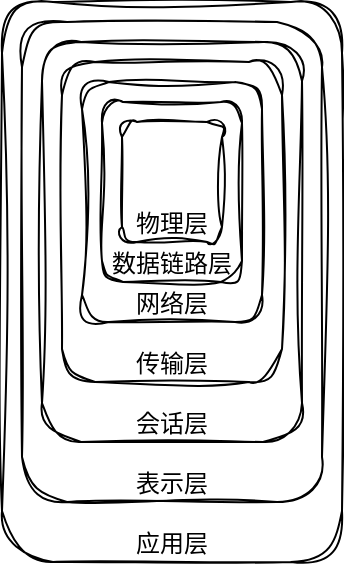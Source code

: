 <mxfile version="24.7.17">
  <diagram name="Page-1" id="gou_o3FNAQ_wvqfMeqYP">
    <mxGraphModel dx="1195" dy="612" grid="1" gridSize="10" guides="1" tooltips="1" connect="1" arrows="1" fold="1" page="1" pageScale="1" pageWidth="827" pageHeight="1169" math="0" shadow="0">
      <root>
        <mxCell id="0" />
        <mxCell id="1" parent="0" />
        <mxCell id="WehCppoM3GWXxg96iU8p-1" value="应用层" style="rounded=1;whiteSpace=wrap;html=1;hachureGap=4;fontFamily=Verdana;sketch=1;curveFitting=1;jiggle=2;verticalAlign=bottom;" vertex="1" parent="1">
          <mxGeometry x="160" y="260" width="170" height="280" as="geometry" />
        </mxCell>
        <mxCell id="WehCppoM3GWXxg96iU8p-2" value="表示层" style="rounded=1;whiteSpace=wrap;html=1;hachureGap=4;fontFamily=Verdana;sketch=1;curveFitting=1;jiggle=2;verticalAlign=bottom;" vertex="1" parent="1">
          <mxGeometry x="170" y="270" width="150" height="240" as="geometry" />
        </mxCell>
        <mxCell id="WehCppoM3GWXxg96iU8p-3" value="会话层" style="rounded=1;whiteSpace=wrap;html=1;hachureGap=4;fontFamily=Verdana;sketch=1;curveFitting=1;jiggle=2;verticalAlign=bottom;" vertex="1" parent="1">
          <mxGeometry x="180" y="280" width="130" height="200" as="geometry" />
        </mxCell>
        <mxCell id="WehCppoM3GWXxg96iU8p-4" value="传输层" style="rounded=1;whiteSpace=wrap;html=1;hachureGap=4;fontFamily=Verdana;sketch=1;curveFitting=1;jiggle=2;verticalAlign=bottom;" vertex="1" parent="1">
          <mxGeometry x="190" y="290" width="110" height="160" as="geometry" />
        </mxCell>
        <mxCell id="WehCppoM3GWXxg96iU8p-5" value="网络层" style="rounded=1;whiteSpace=wrap;html=1;hachureGap=4;fontFamily=Verdana;sketch=1;curveFitting=1;jiggle=2;verticalAlign=bottom;" vertex="1" parent="1">
          <mxGeometry x="200" y="300" width="90" height="120" as="geometry" />
        </mxCell>
        <mxCell id="WehCppoM3GWXxg96iU8p-6" value="数据链路层" style="rounded=1;whiteSpace=wrap;html=1;hachureGap=4;fontFamily=Verdana;sketch=1;curveFitting=1;jiggle=2;verticalAlign=bottom;" vertex="1" parent="1">
          <mxGeometry x="210" y="310" width="70" height="90" as="geometry" />
        </mxCell>
        <mxCell id="WehCppoM3GWXxg96iU8p-7" value="物理层" style="rounded=1;whiteSpace=wrap;html=1;hachureGap=4;fontFamily=Verdana;sketch=1;curveFitting=1;jiggle=2;verticalAlign=bottom;" vertex="1" parent="1">
          <mxGeometry x="220" y="320" width="50" height="60" as="geometry" />
        </mxCell>
      </root>
    </mxGraphModel>
  </diagram>
</mxfile>
